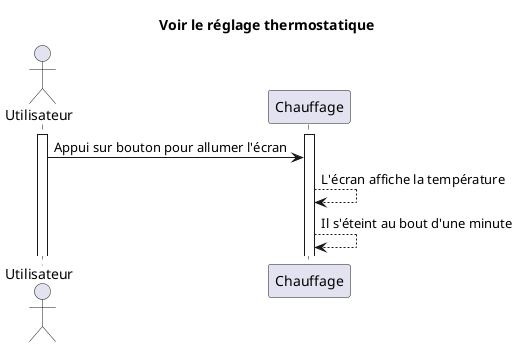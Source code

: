 @startuml

title Voir le réglage thermostatique

actor Utilisateur

activate Utilisateur
activate Chauffage

Utilisateur -> Chauffage: Appui sur bouton pour allumer l'écran

Chauffage --> Chauffage: L'écran affiche la température

Chauffage --> Chauffage: Il s'éteint au bout d'une minute

@enduml


